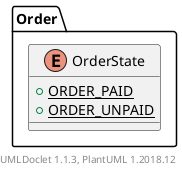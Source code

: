 @startuml

    enum Order.OrderState {
        {static} +ORDER_PAID
        {static} +ORDER_UNPAID
    }


    center footer UMLDoclet 1.1.3, PlantUML 1.2018.12
@enduml
